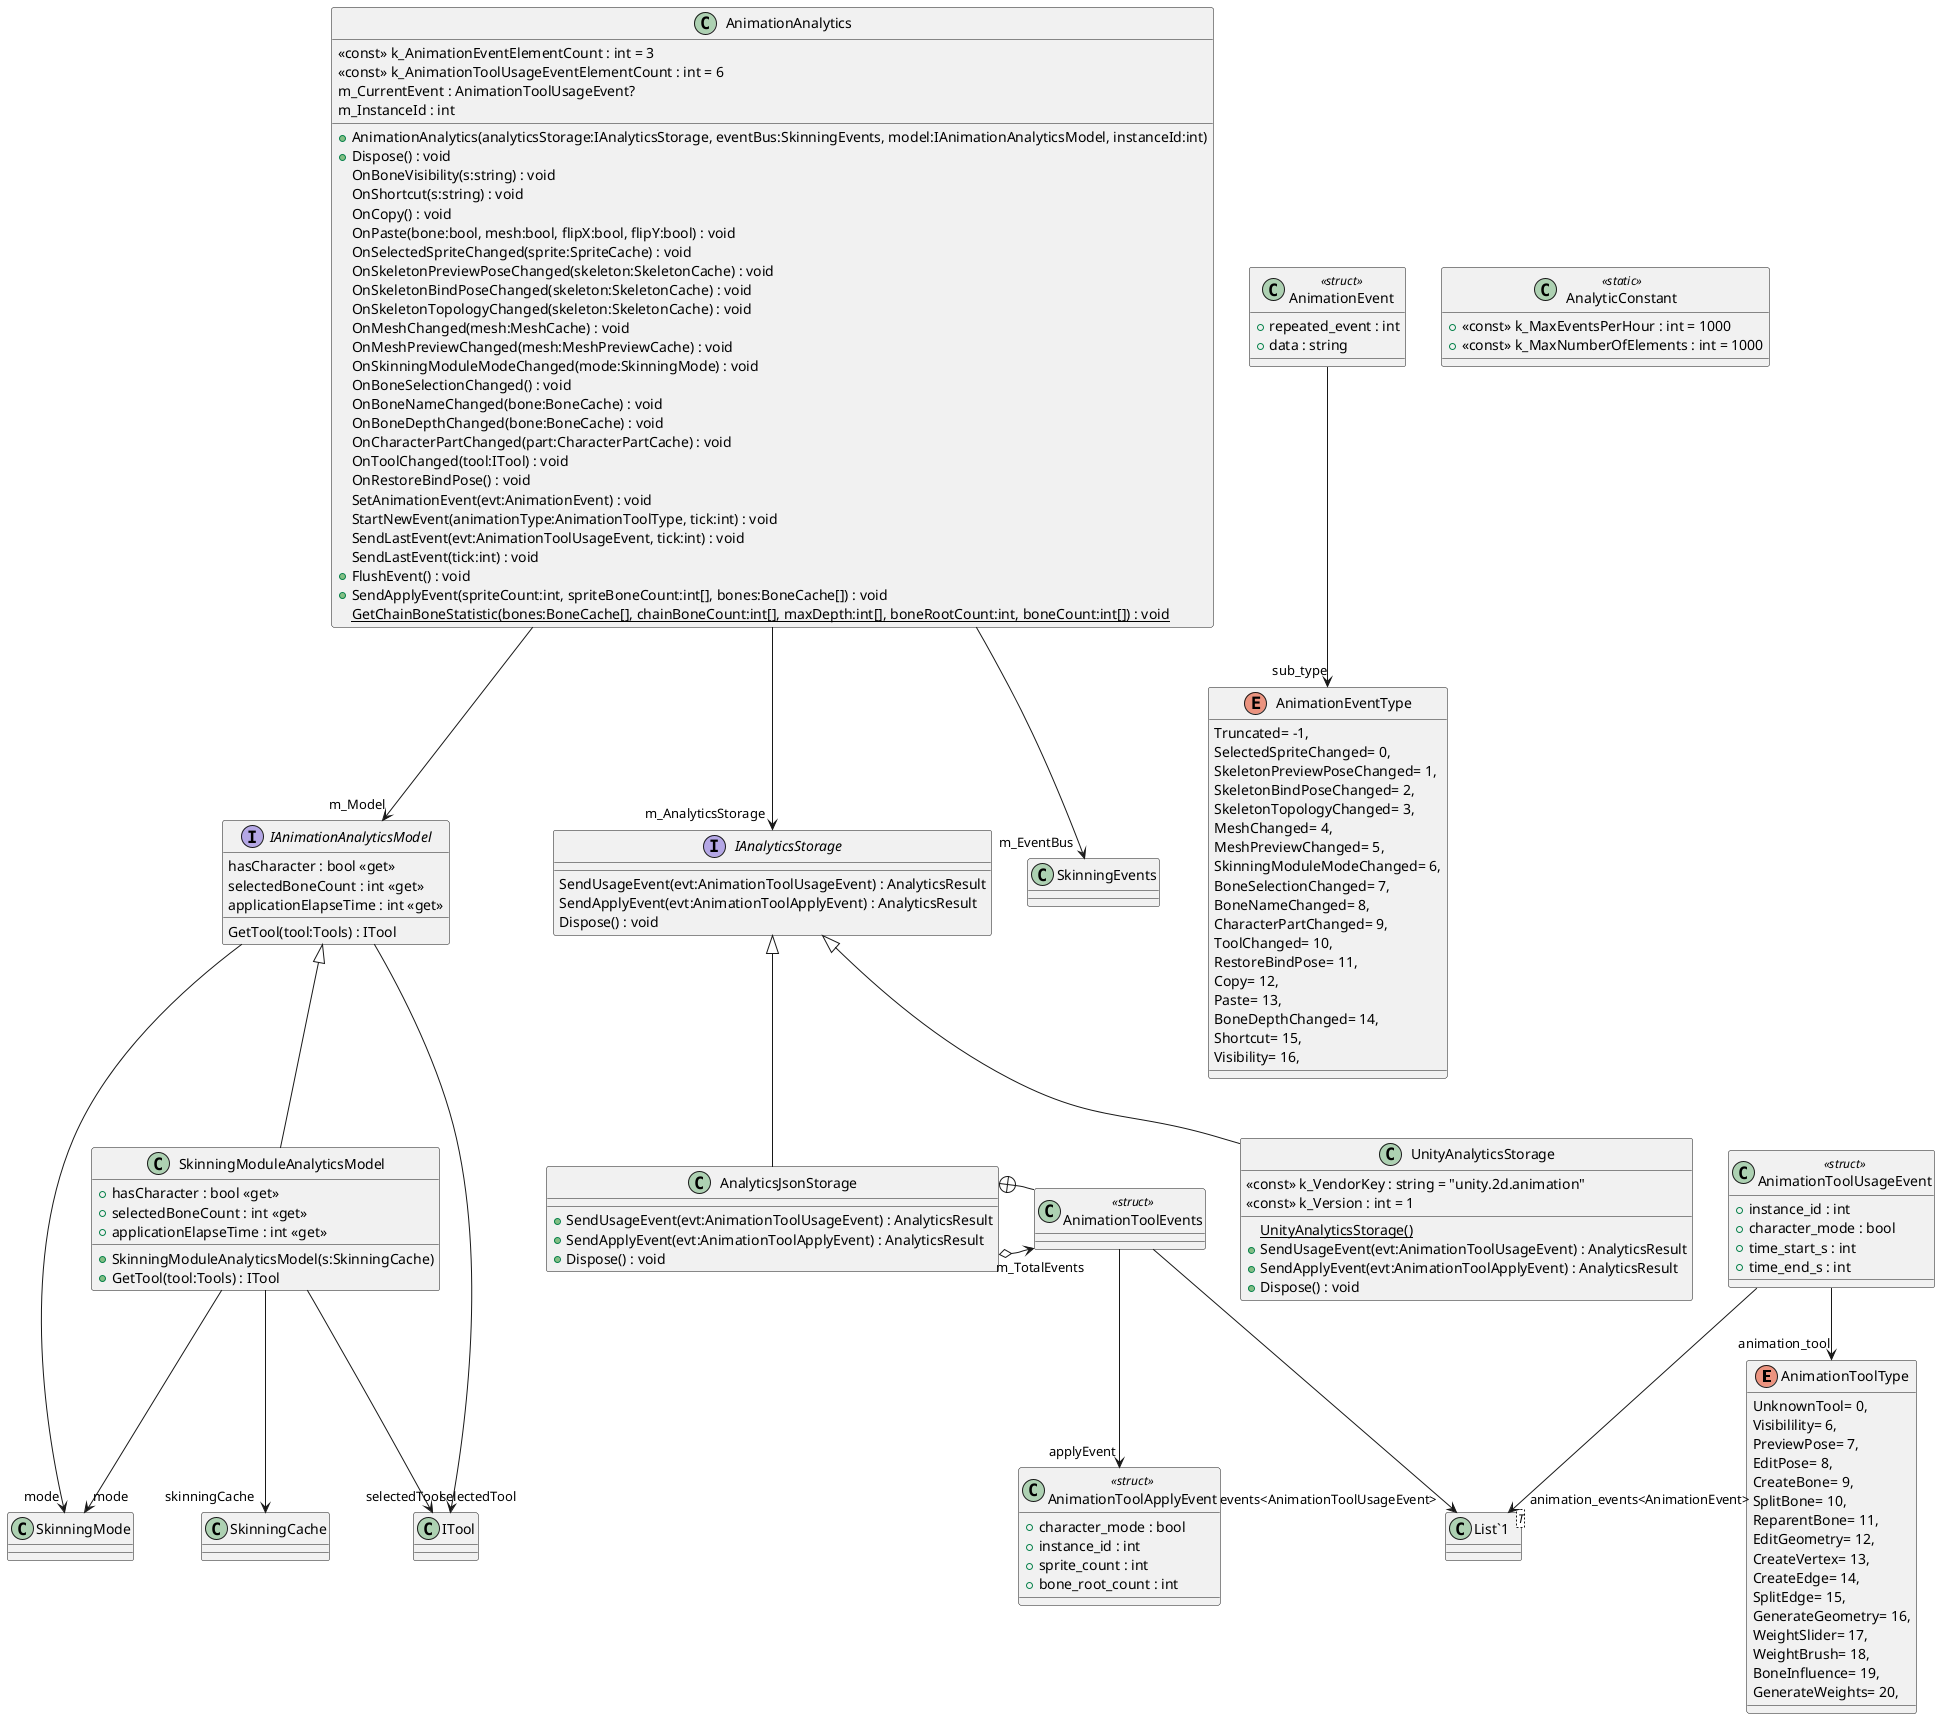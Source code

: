 @startuml
enum AnimationToolType {
    UnknownTool= 0,
    Visibilility= 6,
    PreviewPose= 7,
    EditPose= 8,
    CreateBone= 9,
    SplitBone= 10,
    ReparentBone= 11,
    EditGeometry= 12,
    CreateVertex= 13,
    CreateEdge= 14,
    SplitEdge= 15,
    GenerateGeometry= 16,
    WeightSlider= 17,
    WeightBrush= 18,
    BoneInfluence= 19,
    GenerateWeights= 20,
}
enum AnimationEventType {
    Truncated= -1,
    SelectedSpriteChanged= 0,
    SkeletonPreviewPoseChanged= 1,
    SkeletonBindPoseChanged= 2,
    SkeletonTopologyChanged= 3,
    MeshChanged= 4,
    MeshPreviewChanged= 5,
    SkinningModuleModeChanged= 6,
    BoneSelectionChanged= 7,
    BoneNameChanged= 8,
    CharacterPartChanged= 9,
    ToolChanged= 10,
    RestoreBindPose= 11,
    Copy= 12,
    Paste= 13,
    BoneDepthChanged= 14,
    Shortcut= 15,
    Visibility= 16,
}
class AnimationEvent <<struct>> {
    + repeated_event : int
    + data : string
}
class AnimationToolUsageEvent <<struct>> {
    + instance_id : int
    + character_mode : bool
    + time_start_s : int
    + time_end_s : int
}
class AnimationToolApplyEvent <<struct>> {
    + character_mode : bool
    + instance_id : int
    + sprite_count : int
    + bone_root_count : int
}
interface IAnimationAnalyticsModel {
    hasCharacter : bool <<get>>
    GetTool(tool:Tools) : ITool
    selectedBoneCount : int <<get>>
    applicationElapseTime : int <<get>>
}
class SkinningModuleAnalyticsModel {
    + hasCharacter : bool <<get>>
    + SkinningModuleAnalyticsModel(s:SkinningCache)
    + GetTool(tool:Tools) : ITool
    + selectedBoneCount : int <<get>>
    + applicationElapseTime : int <<get>>
}
class AnimationAnalytics {
    <<const>> k_AnimationEventElementCount : int = 3
    <<const>> k_AnimationToolUsageEventElementCount : int = 6
    m_CurrentEvent : AnimationToolUsageEvent?
    m_InstanceId : int
    + AnimationAnalytics(analyticsStorage:IAnalyticsStorage, eventBus:SkinningEvents, model:IAnimationAnalyticsModel, instanceId:int)
    + Dispose() : void
    OnBoneVisibility(s:string) : void
    OnShortcut(s:string) : void
    OnCopy() : void
    OnPaste(bone:bool, mesh:bool, flipX:bool, flipY:bool) : void
    OnSelectedSpriteChanged(sprite:SpriteCache) : void
    OnSkeletonPreviewPoseChanged(skeleton:SkeletonCache) : void
    OnSkeletonBindPoseChanged(skeleton:SkeletonCache) : void
    OnSkeletonTopologyChanged(skeleton:SkeletonCache) : void
    OnMeshChanged(mesh:MeshCache) : void
    OnMeshPreviewChanged(mesh:MeshPreviewCache) : void
    OnSkinningModuleModeChanged(mode:SkinningMode) : void
    OnBoneSelectionChanged() : void
    OnBoneNameChanged(bone:BoneCache) : void
    OnBoneDepthChanged(bone:BoneCache) : void
    OnCharacterPartChanged(part:CharacterPartCache) : void
    OnToolChanged(tool:ITool) : void
    OnRestoreBindPose() : void
    SetAnimationEvent(evt:AnimationEvent) : void
    StartNewEvent(animationType:AnimationToolType, tick:int) : void
    SendLastEvent(evt:AnimationToolUsageEvent, tick:int) : void
    SendLastEvent(tick:int) : void
    + FlushEvent() : void
    + SendApplyEvent(spriteCount:int, spriteBoneCount:int[], bones:BoneCache[]) : void
    {static} GetChainBoneStatistic(bones:BoneCache[], chainBoneCount:int[], maxDepth:int[], boneRootCount:int, boneCount:int[]) : void
}
interface IAnalyticsStorage {
    SendUsageEvent(evt:AnimationToolUsageEvent) : AnalyticsResult
    SendApplyEvent(evt:AnimationToolApplyEvent) : AnalyticsResult
    Dispose() : void
}
class AnalyticConstant <<static>> {
    + <<const>> k_MaxEventsPerHour : int = 1000
    + <<const>> k_MaxNumberOfElements : int = 1000
}
class AnalyticsJsonStorage {
    + SendUsageEvent(evt:AnimationToolUsageEvent) : AnalyticsResult
    + SendApplyEvent(evt:AnimationToolApplyEvent) : AnalyticsResult
    + Dispose() : void
}
class UnityAnalyticsStorage {
    <<const>> k_VendorKey : string = "unity.2d.animation"
    <<const>> k_Version : int = 1
    {static} UnityAnalyticsStorage()
    + SendUsageEvent(evt:AnimationToolUsageEvent) : AnalyticsResult
    + SendApplyEvent(evt:AnimationToolApplyEvent) : AnalyticsResult
    + Dispose() : void
}
class "List`1"<T> {
}
class AnimationToolEvents <<struct>> {
}
AnimationEvent --> "sub_type" AnimationEventType
AnimationToolUsageEvent --> "animation_tool" AnimationToolType
AnimationToolUsageEvent --> "animation_events<AnimationEvent>" "List`1"
IAnimationAnalyticsModel --> "mode" SkinningMode
IAnimationAnalyticsModel --> "selectedTool" ITool
IAnimationAnalyticsModel <|-- SkinningModuleAnalyticsModel
SkinningModuleAnalyticsModel --> "skinningCache" SkinningCache
SkinningModuleAnalyticsModel --> "mode" SkinningMode
SkinningModuleAnalyticsModel --> "selectedTool" ITool
AnimationAnalytics --> "m_AnalyticsStorage" IAnalyticsStorage
AnimationAnalytics --> "m_EventBus" SkinningEvents
AnimationAnalytics --> "m_Model" IAnimationAnalyticsModel
IAnalyticsStorage <|-- AnalyticsJsonStorage
AnalyticsJsonStorage o-> "m_TotalEvents" AnimationToolEvents
IAnalyticsStorage <|-- UnityAnalyticsStorage
AnalyticsJsonStorage +-- AnimationToolEvents
AnimationToolEvents --> "events<AnimationToolUsageEvent>" "List`1"
AnimationToolEvents --> "applyEvent" AnimationToolApplyEvent
@enduml
